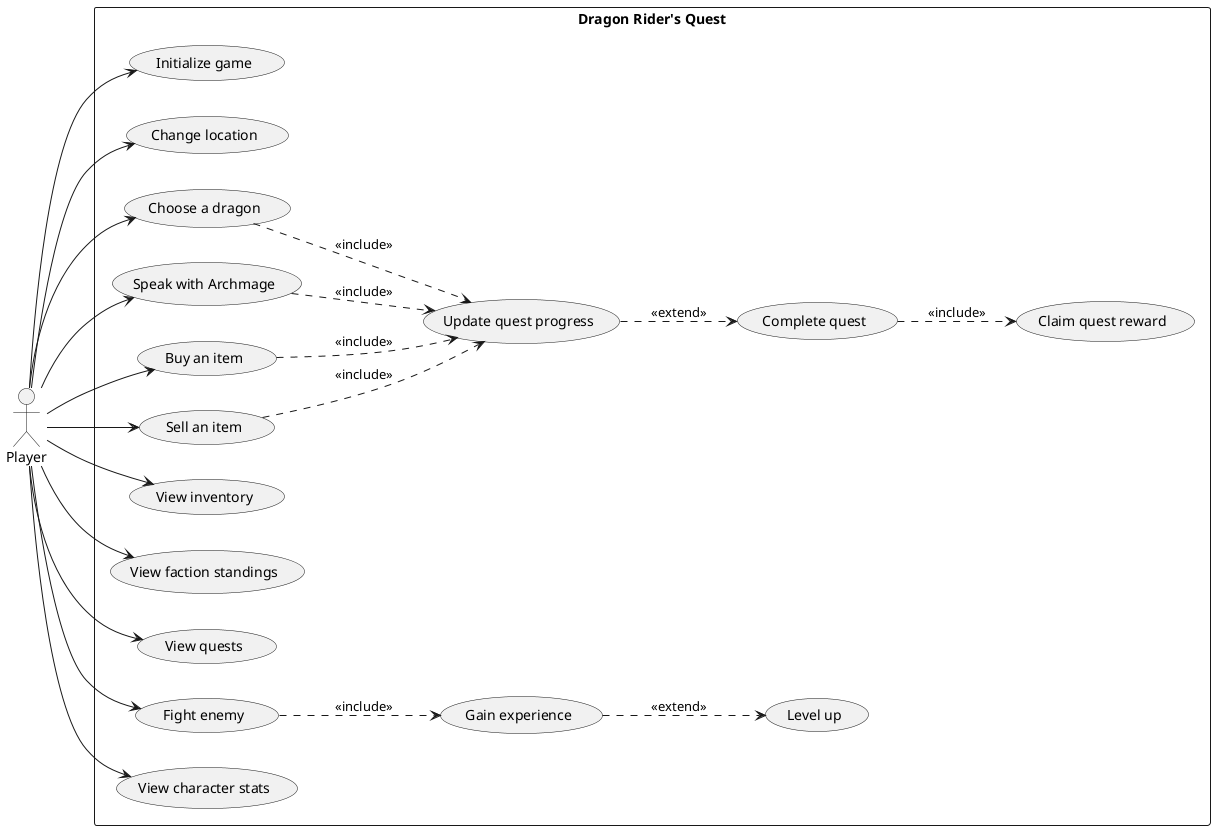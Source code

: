 @startuml
left to right direction
actor Player

rectangle "Dragon Rider's Quest" {
  usecase "Initialize game" as UC1
  usecase "Change location" as UC2
  usecase "Choose a dragon" as UC3
  usecase "Speak with Archmage" as UC4
  usecase "Buy an item" as UC5
  usecase "Sell an item" as UC6
  usecase "View inventory" as UC7
  usecase "View faction standings" as UC8
  usecase "View quests" as UC9
  usecase "Update quest progress" as UC10
  usecase "Complete quest" as UC11
  usecase "Claim quest reward" as UC12
  usecase "Fight enemy" as UC13
  usecase "Gain experience" as UC14
  usecase "Level up" as UC15
  usecase "View character stats" as UC16
}

Player --> UC1
Player --> UC2
Player --> UC3
Player --> UC4
Player --> UC5
Player --> UC6
Player --> UC7
Player --> UC8
Player --> UC9
Player --> UC13
Player --> UC16
UC5 ..> UC10 : <<include>>
UC6 ..> UC10 : <<include>>
UC3 ..> UC10 : <<include>>
UC4 ..> UC10 : <<include>>
UC10 ..> UC11 : <<extend>>
UC11 ..> UC12 : <<include>>
UC13 ..> UC14 : <<include>>
UC14 ..> UC15 : <<extend>>
@enduml
